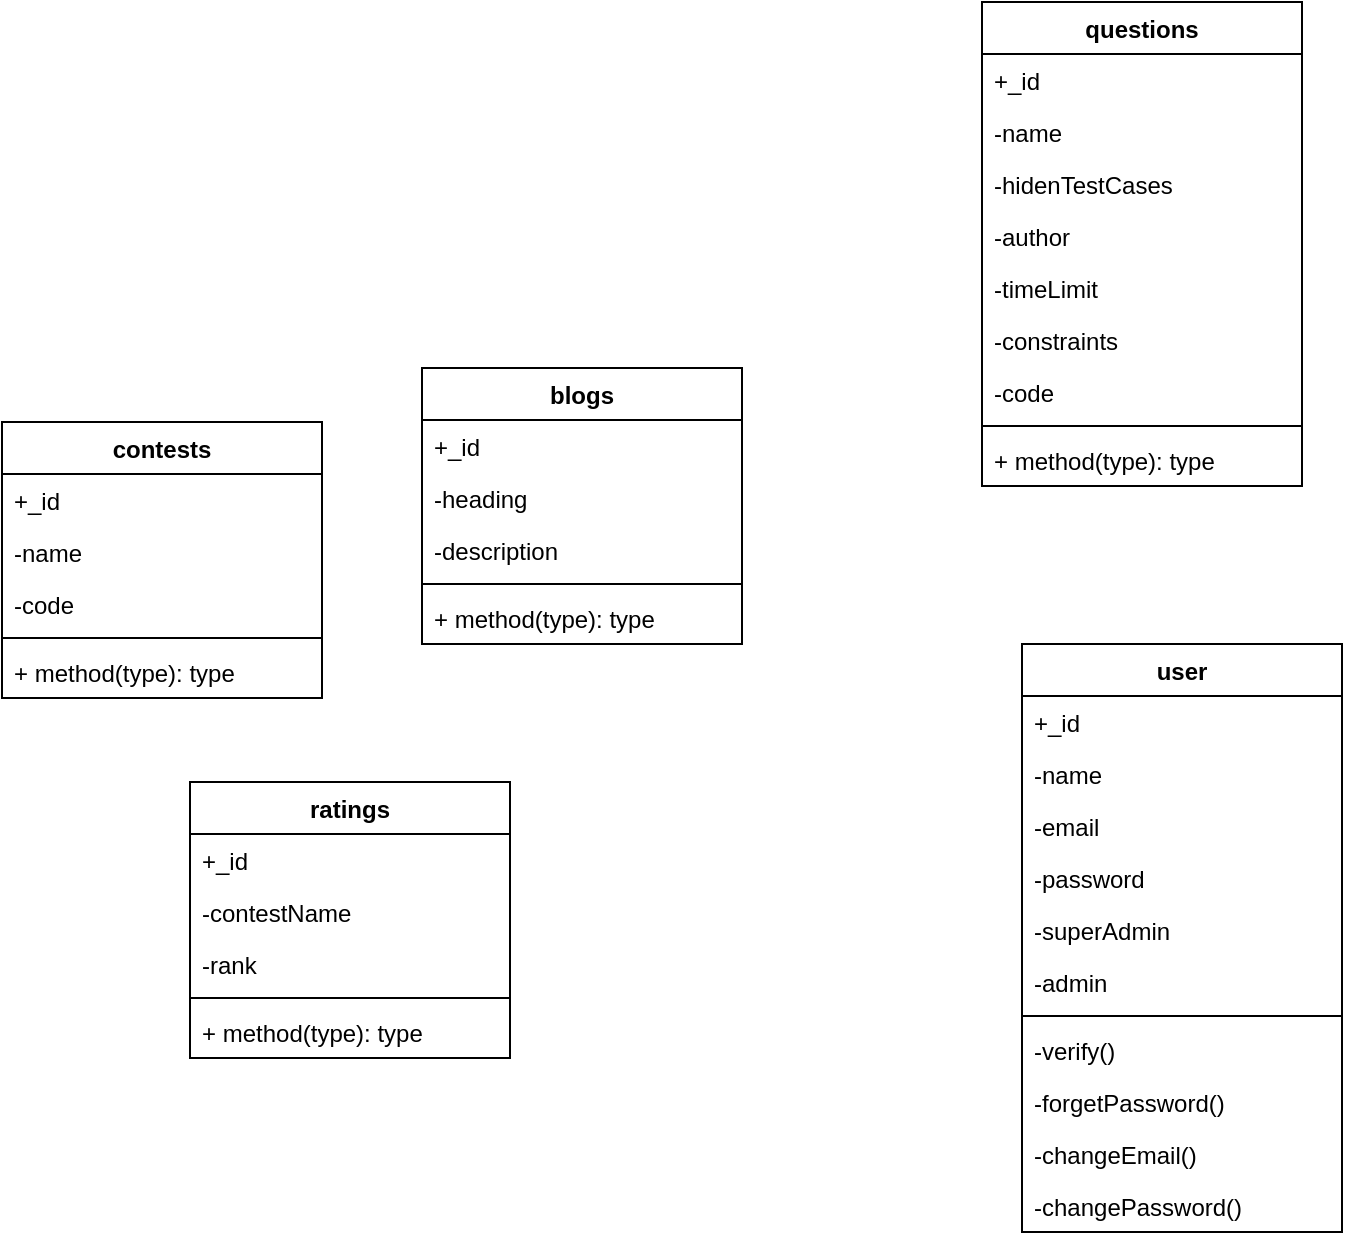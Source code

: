 <mxfile version="15.8.6" type="github"><diagram id="C5RBs43oDa-KdzZeNtuy" name="Page-1"><mxGraphModel dx="1736" dy="900" grid="1" gridSize="10" guides="1" tooltips="1" connect="1" arrows="1" fold="1" page="1" pageScale="1" pageWidth="827" pageHeight="1169" math="0" shadow="0"><root><mxCell id="WIyWlLk6GJQsqaUBKTNV-0"/><mxCell id="WIyWlLk6GJQsqaUBKTNV-1" parent="WIyWlLk6GJQsqaUBKTNV-0"/><mxCell id="bbhxy0CGrME2gn2JH6fB-3" value="user" style="swimlane;fontStyle=1;align=center;verticalAlign=top;childLayout=stackLayout;horizontal=1;startSize=26;horizontalStack=0;resizeParent=1;resizeParentMax=0;resizeLast=0;collapsible=1;marginBottom=0;" vertex="1" parent="WIyWlLk6GJQsqaUBKTNV-1"><mxGeometry x="670" y="411.002" width="160" height="294" as="geometry"/></mxCell><mxCell id="bbhxy0CGrME2gn2JH6fB-4" value="+_id" style="text;strokeColor=none;fillColor=none;align=left;verticalAlign=top;spacingLeft=4;spacingRight=4;overflow=hidden;rotatable=0;points=[[0,0.5],[1,0.5]];portConstraint=eastwest;" vertex="1" parent="bbhxy0CGrME2gn2JH6fB-3"><mxGeometry y="26" width="160" height="26" as="geometry"/></mxCell><mxCell id="bbhxy0CGrME2gn2JH6fB-12" value="-name" style="text;strokeColor=none;fillColor=none;align=left;verticalAlign=top;spacingLeft=4;spacingRight=4;overflow=hidden;rotatable=0;points=[[0,0.5],[1,0.5]];portConstraint=eastwest;" vertex="1" parent="bbhxy0CGrME2gn2JH6fB-3"><mxGeometry y="52" width="160" height="26" as="geometry"/></mxCell><mxCell id="bbhxy0CGrME2gn2JH6fB-24" value="-email" style="text;strokeColor=none;fillColor=none;align=left;verticalAlign=top;spacingLeft=4;spacingRight=4;overflow=hidden;rotatable=0;points=[[0,0.5],[1,0.5]];portConstraint=eastwest;" vertex="1" parent="bbhxy0CGrME2gn2JH6fB-3"><mxGeometry y="78" width="160" height="26" as="geometry"/></mxCell><mxCell id="bbhxy0CGrME2gn2JH6fB-13" value="-password" style="text;strokeColor=none;fillColor=none;align=left;verticalAlign=top;spacingLeft=4;spacingRight=4;overflow=hidden;rotatable=0;points=[[0,0.5],[1,0.5]];portConstraint=eastwest;" vertex="1" parent="bbhxy0CGrME2gn2JH6fB-3"><mxGeometry y="104" width="160" height="26" as="geometry"/></mxCell><mxCell id="bbhxy0CGrME2gn2JH6fB-14" value="-superAdmin" style="text;strokeColor=none;fillColor=none;align=left;verticalAlign=top;spacingLeft=4;spacingRight=4;overflow=hidden;rotatable=0;points=[[0,0.5],[1,0.5]];portConstraint=eastwest;" vertex="1" parent="bbhxy0CGrME2gn2JH6fB-3"><mxGeometry y="130" width="160" height="26" as="geometry"/></mxCell><mxCell id="bbhxy0CGrME2gn2JH6fB-15" value="-admin" style="text;strokeColor=none;fillColor=none;align=left;verticalAlign=top;spacingLeft=4;spacingRight=4;overflow=hidden;rotatable=0;points=[[0,0.5],[1,0.5]];portConstraint=eastwest;" vertex="1" parent="bbhxy0CGrME2gn2JH6fB-3"><mxGeometry y="156" width="160" height="26" as="geometry"/></mxCell><mxCell id="bbhxy0CGrME2gn2JH6fB-5" value="" style="line;strokeWidth=1;fillColor=none;align=left;verticalAlign=middle;spacingTop=-1;spacingLeft=3;spacingRight=3;rotatable=0;labelPosition=right;points=[];portConstraint=eastwest;" vertex="1" parent="bbhxy0CGrME2gn2JH6fB-3"><mxGeometry y="182" width="160" height="8" as="geometry"/></mxCell><mxCell id="bbhxy0CGrME2gn2JH6fB-16" value="-verify()" style="text;strokeColor=none;fillColor=none;align=left;verticalAlign=top;spacingLeft=4;spacingRight=4;overflow=hidden;rotatable=0;points=[[0,0.5],[1,0.5]];portConstraint=eastwest;" vertex="1" parent="bbhxy0CGrME2gn2JH6fB-3"><mxGeometry y="190" width="160" height="26" as="geometry"/></mxCell><mxCell id="bbhxy0CGrME2gn2JH6fB-19" value="-forgetPassword()" style="text;strokeColor=none;fillColor=none;align=left;verticalAlign=top;spacingLeft=4;spacingRight=4;overflow=hidden;rotatable=0;points=[[0,0.5],[1,0.5]];portConstraint=eastwest;" vertex="1" parent="bbhxy0CGrME2gn2JH6fB-3"><mxGeometry y="216" width="160" height="26" as="geometry"/></mxCell><mxCell id="bbhxy0CGrME2gn2JH6fB-18" value="-changeEmail()" style="text;strokeColor=none;fillColor=none;align=left;verticalAlign=top;spacingLeft=4;spacingRight=4;overflow=hidden;rotatable=0;points=[[0,0.5],[1,0.5]];portConstraint=eastwest;" vertex="1" parent="bbhxy0CGrME2gn2JH6fB-3"><mxGeometry y="242" width="160" height="26" as="geometry"/></mxCell><mxCell id="bbhxy0CGrME2gn2JH6fB-17" value="-changePassword()" style="text;strokeColor=none;fillColor=none;align=left;verticalAlign=top;spacingLeft=4;spacingRight=4;overflow=hidden;rotatable=0;points=[[0,0.5],[1,0.5]];portConstraint=eastwest;" vertex="1" parent="bbhxy0CGrME2gn2JH6fB-3"><mxGeometry y="268" width="160" height="26" as="geometry"/></mxCell><mxCell id="bbhxy0CGrME2gn2JH6fB-20" value="contests" style="swimlane;fontStyle=1;align=center;verticalAlign=top;childLayout=stackLayout;horizontal=1;startSize=26;horizontalStack=0;resizeParent=1;resizeParentMax=0;resizeLast=0;collapsible=1;marginBottom=0;" vertex="1" parent="WIyWlLk6GJQsqaUBKTNV-1"><mxGeometry x="160" y="300" width="160" height="138" as="geometry"/></mxCell><mxCell id="bbhxy0CGrME2gn2JH6fB-25" value="+_id" style="text;strokeColor=none;fillColor=none;align=left;verticalAlign=top;spacingLeft=4;spacingRight=4;overflow=hidden;rotatable=0;points=[[0,0.5],[1,0.5]];portConstraint=eastwest;" vertex="1" parent="bbhxy0CGrME2gn2JH6fB-20"><mxGeometry y="26" width="160" height="26" as="geometry"/></mxCell><mxCell id="bbhxy0CGrME2gn2JH6fB-26" value="-name" style="text;strokeColor=none;fillColor=none;align=left;verticalAlign=top;spacingLeft=4;spacingRight=4;overflow=hidden;rotatable=0;points=[[0,0.5],[1,0.5]];portConstraint=eastwest;" vertex="1" parent="bbhxy0CGrME2gn2JH6fB-20"><mxGeometry y="52" width="160" height="26" as="geometry"/></mxCell><mxCell id="bbhxy0CGrME2gn2JH6fB-27" value="-code" style="text;strokeColor=none;fillColor=none;align=left;verticalAlign=top;spacingLeft=4;spacingRight=4;overflow=hidden;rotatable=0;points=[[0,0.5],[1,0.5]];portConstraint=eastwest;" vertex="1" parent="bbhxy0CGrME2gn2JH6fB-20"><mxGeometry y="78" width="160" height="26" as="geometry"/></mxCell><mxCell id="bbhxy0CGrME2gn2JH6fB-22" value="" style="line;strokeWidth=1;fillColor=none;align=left;verticalAlign=middle;spacingTop=-1;spacingLeft=3;spacingRight=3;rotatable=0;labelPosition=right;points=[];portConstraint=eastwest;" vertex="1" parent="bbhxy0CGrME2gn2JH6fB-20"><mxGeometry y="104" width="160" height="8" as="geometry"/></mxCell><mxCell id="bbhxy0CGrME2gn2JH6fB-23" value="+ method(type): type" style="text;strokeColor=none;fillColor=none;align=left;verticalAlign=top;spacingLeft=4;spacingRight=4;overflow=hidden;rotatable=0;points=[[0,0.5],[1,0.5]];portConstraint=eastwest;" vertex="1" parent="bbhxy0CGrME2gn2JH6fB-20"><mxGeometry y="112" width="160" height="26" as="geometry"/></mxCell><mxCell id="bbhxy0CGrME2gn2JH6fB-28" value="blogs" style="swimlane;fontStyle=1;align=center;verticalAlign=top;childLayout=stackLayout;horizontal=1;startSize=26;horizontalStack=0;resizeParent=1;resizeParentMax=0;resizeLast=0;collapsible=1;marginBottom=0;" vertex="1" parent="WIyWlLk6GJQsqaUBKTNV-1"><mxGeometry x="370" y="273" width="160" height="138" as="geometry"/></mxCell><mxCell id="bbhxy0CGrME2gn2JH6fB-29" value="+_id" style="text;strokeColor=none;fillColor=none;align=left;verticalAlign=top;spacingLeft=4;spacingRight=4;overflow=hidden;rotatable=0;points=[[0,0.5],[1,0.5]];portConstraint=eastwest;" vertex="1" parent="bbhxy0CGrME2gn2JH6fB-28"><mxGeometry y="26" width="160" height="26" as="geometry"/></mxCell><mxCell id="bbhxy0CGrME2gn2JH6fB-30" value="-heading" style="text;strokeColor=none;fillColor=none;align=left;verticalAlign=top;spacingLeft=4;spacingRight=4;overflow=hidden;rotatable=0;points=[[0,0.5],[1,0.5]];portConstraint=eastwest;" vertex="1" parent="bbhxy0CGrME2gn2JH6fB-28"><mxGeometry y="52" width="160" height="26" as="geometry"/></mxCell><mxCell id="bbhxy0CGrME2gn2JH6fB-31" value="-description" style="text;strokeColor=none;fillColor=none;align=left;verticalAlign=top;spacingLeft=4;spacingRight=4;overflow=hidden;rotatable=0;points=[[0,0.5],[1,0.5]];portConstraint=eastwest;" vertex="1" parent="bbhxy0CGrME2gn2JH6fB-28"><mxGeometry y="78" width="160" height="26" as="geometry"/></mxCell><mxCell id="bbhxy0CGrME2gn2JH6fB-32" value="" style="line;strokeWidth=1;fillColor=none;align=left;verticalAlign=middle;spacingTop=-1;spacingLeft=3;spacingRight=3;rotatable=0;labelPosition=right;points=[];portConstraint=eastwest;" vertex="1" parent="bbhxy0CGrME2gn2JH6fB-28"><mxGeometry y="104" width="160" height="8" as="geometry"/></mxCell><mxCell id="bbhxy0CGrME2gn2JH6fB-33" value="+ method(type): type" style="text;strokeColor=none;fillColor=none;align=left;verticalAlign=top;spacingLeft=4;spacingRight=4;overflow=hidden;rotatable=0;points=[[0,0.5],[1,0.5]];portConstraint=eastwest;" vertex="1" parent="bbhxy0CGrME2gn2JH6fB-28"><mxGeometry y="112" width="160" height="26" as="geometry"/></mxCell><mxCell id="bbhxy0CGrME2gn2JH6fB-34" value="ratings" style="swimlane;fontStyle=1;align=center;verticalAlign=top;childLayout=stackLayout;horizontal=1;startSize=26;horizontalStack=0;resizeParent=1;resizeParentMax=0;resizeLast=0;collapsible=1;marginBottom=0;" vertex="1" parent="WIyWlLk6GJQsqaUBKTNV-1"><mxGeometry x="254" y="480" width="160" height="138" as="geometry"/></mxCell><mxCell id="bbhxy0CGrME2gn2JH6fB-35" value="+_id" style="text;strokeColor=none;fillColor=none;align=left;verticalAlign=top;spacingLeft=4;spacingRight=4;overflow=hidden;rotatable=0;points=[[0,0.5],[1,0.5]];portConstraint=eastwest;" vertex="1" parent="bbhxy0CGrME2gn2JH6fB-34"><mxGeometry y="26" width="160" height="26" as="geometry"/></mxCell><mxCell id="bbhxy0CGrME2gn2JH6fB-36" value="-contestName" style="text;strokeColor=none;fillColor=none;align=left;verticalAlign=top;spacingLeft=4;spacingRight=4;overflow=hidden;rotatable=0;points=[[0,0.5],[1,0.5]];portConstraint=eastwest;" vertex="1" parent="bbhxy0CGrME2gn2JH6fB-34"><mxGeometry y="52" width="160" height="26" as="geometry"/></mxCell><mxCell id="bbhxy0CGrME2gn2JH6fB-37" value="-rank" style="text;strokeColor=none;fillColor=none;align=left;verticalAlign=top;spacingLeft=4;spacingRight=4;overflow=hidden;rotatable=0;points=[[0,0.5],[1,0.5]];portConstraint=eastwest;" vertex="1" parent="bbhxy0CGrME2gn2JH6fB-34"><mxGeometry y="78" width="160" height="26" as="geometry"/></mxCell><mxCell id="bbhxy0CGrME2gn2JH6fB-38" value="" style="line;strokeWidth=1;fillColor=none;align=left;verticalAlign=middle;spacingTop=-1;spacingLeft=3;spacingRight=3;rotatable=0;labelPosition=right;points=[];portConstraint=eastwest;" vertex="1" parent="bbhxy0CGrME2gn2JH6fB-34"><mxGeometry y="104" width="160" height="8" as="geometry"/></mxCell><mxCell id="bbhxy0CGrME2gn2JH6fB-39" value="+ method(type): type" style="text;strokeColor=none;fillColor=none;align=left;verticalAlign=top;spacingLeft=4;spacingRight=4;overflow=hidden;rotatable=0;points=[[0,0.5],[1,0.5]];portConstraint=eastwest;" vertex="1" parent="bbhxy0CGrME2gn2JH6fB-34"><mxGeometry y="112" width="160" height="26" as="geometry"/></mxCell><mxCell id="bbhxy0CGrME2gn2JH6fB-40" value="questions" style="swimlane;fontStyle=1;align=center;verticalAlign=top;childLayout=stackLayout;horizontal=1;startSize=26;horizontalStack=0;resizeParent=1;resizeParentMax=0;resizeLast=0;collapsible=1;marginBottom=0;" vertex="1" parent="WIyWlLk6GJQsqaUBKTNV-1"><mxGeometry x="650" y="90" width="160" height="242" as="geometry"/></mxCell><mxCell id="bbhxy0CGrME2gn2JH6fB-44" value="+_id" style="text;strokeColor=none;fillColor=none;align=left;verticalAlign=top;spacingLeft=4;spacingRight=4;overflow=hidden;rotatable=0;points=[[0,0.5],[1,0.5]];portConstraint=eastwest;" vertex="1" parent="bbhxy0CGrME2gn2JH6fB-40"><mxGeometry y="26" width="160" height="26" as="geometry"/></mxCell><mxCell id="bbhxy0CGrME2gn2JH6fB-45" value="-name" style="text;strokeColor=none;fillColor=none;align=left;verticalAlign=top;spacingLeft=4;spacingRight=4;overflow=hidden;rotatable=0;points=[[0,0.5],[1,0.5]];portConstraint=eastwest;" vertex="1" parent="bbhxy0CGrME2gn2JH6fB-40"><mxGeometry y="52" width="160" height="26" as="geometry"/></mxCell><mxCell id="bbhxy0CGrME2gn2JH6fB-50" value="-hidenTestCases" style="text;strokeColor=none;fillColor=none;align=left;verticalAlign=top;spacingLeft=4;spacingRight=4;overflow=hidden;rotatable=0;points=[[0,0.5],[1,0.5]];portConstraint=eastwest;" vertex="1" parent="bbhxy0CGrME2gn2JH6fB-40"><mxGeometry y="78" width="160" height="26" as="geometry"/></mxCell><mxCell id="bbhxy0CGrME2gn2JH6fB-49" value="-author" style="text;strokeColor=none;fillColor=none;align=left;verticalAlign=top;spacingLeft=4;spacingRight=4;overflow=hidden;rotatable=0;points=[[0,0.5],[1,0.5]];portConstraint=eastwest;" vertex="1" parent="bbhxy0CGrME2gn2JH6fB-40"><mxGeometry y="104" width="160" height="26" as="geometry"/></mxCell><mxCell id="bbhxy0CGrME2gn2JH6fB-48" value="-timeLimit" style="text;strokeColor=none;fillColor=none;align=left;verticalAlign=top;spacingLeft=4;spacingRight=4;overflow=hidden;rotatable=0;points=[[0,0.5],[1,0.5]];portConstraint=eastwest;" vertex="1" parent="bbhxy0CGrME2gn2JH6fB-40"><mxGeometry y="130" width="160" height="26" as="geometry"/></mxCell><mxCell id="bbhxy0CGrME2gn2JH6fB-47" value="-constraints" style="text;strokeColor=none;fillColor=none;align=left;verticalAlign=top;spacingLeft=4;spacingRight=4;overflow=hidden;rotatable=0;points=[[0,0.5],[1,0.5]];portConstraint=eastwest;" vertex="1" parent="bbhxy0CGrME2gn2JH6fB-40"><mxGeometry y="156" width="160" height="26" as="geometry"/></mxCell><mxCell id="bbhxy0CGrME2gn2JH6fB-46" value="-code" style="text;strokeColor=none;fillColor=none;align=left;verticalAlign=top;spacingLeft=4;spacingRight=4;overflow=hidden;rotatable=0;points=[[0,0.5],[1,0.5]];portConstraint=eastwest;" vertex="1" parent="bbhxy0CGrME2gn2JH6fB-40"><mxGeometry y="182" width="160" height="26" as="geometry"/></mxCell><mxCell id="bbhxy0CGrME2gn2JH6fB-42" value="" style="line;strokeWidth=1;fillColor=none;align=left;verticalAlign=middle;spacingTop=-1;spacingLeft=3;spacingRight=3;rotatable=0;labelPosition=right;points=[];portConstraint=eastwest;" vertex="1" parent="bbhxy0CGrME2gn2JH6fB-40"><mxGeometry y="208" width="160" height="8" as="geometry"/></mxCell><mxCell id="bbhxy0CGrME2gn2JH6fB-43" value="+ method(type): type" style="text;strokeColor=none;fillColor=none;align=left;verticalAlign=top;spacingLeft=4;spacingRight=4;overflow=hidden;rotatable=0;points=[[0,0.5],[1,0.5]];portConstraint=eastwest;" vertex="1" parent="bbhxy0CGrME2gn2JH6fB-40"><mxGeometry y="216" width="160" height="26" as="geometry"/></mxCell></root></mxGraphModel></diagram></mxfile>